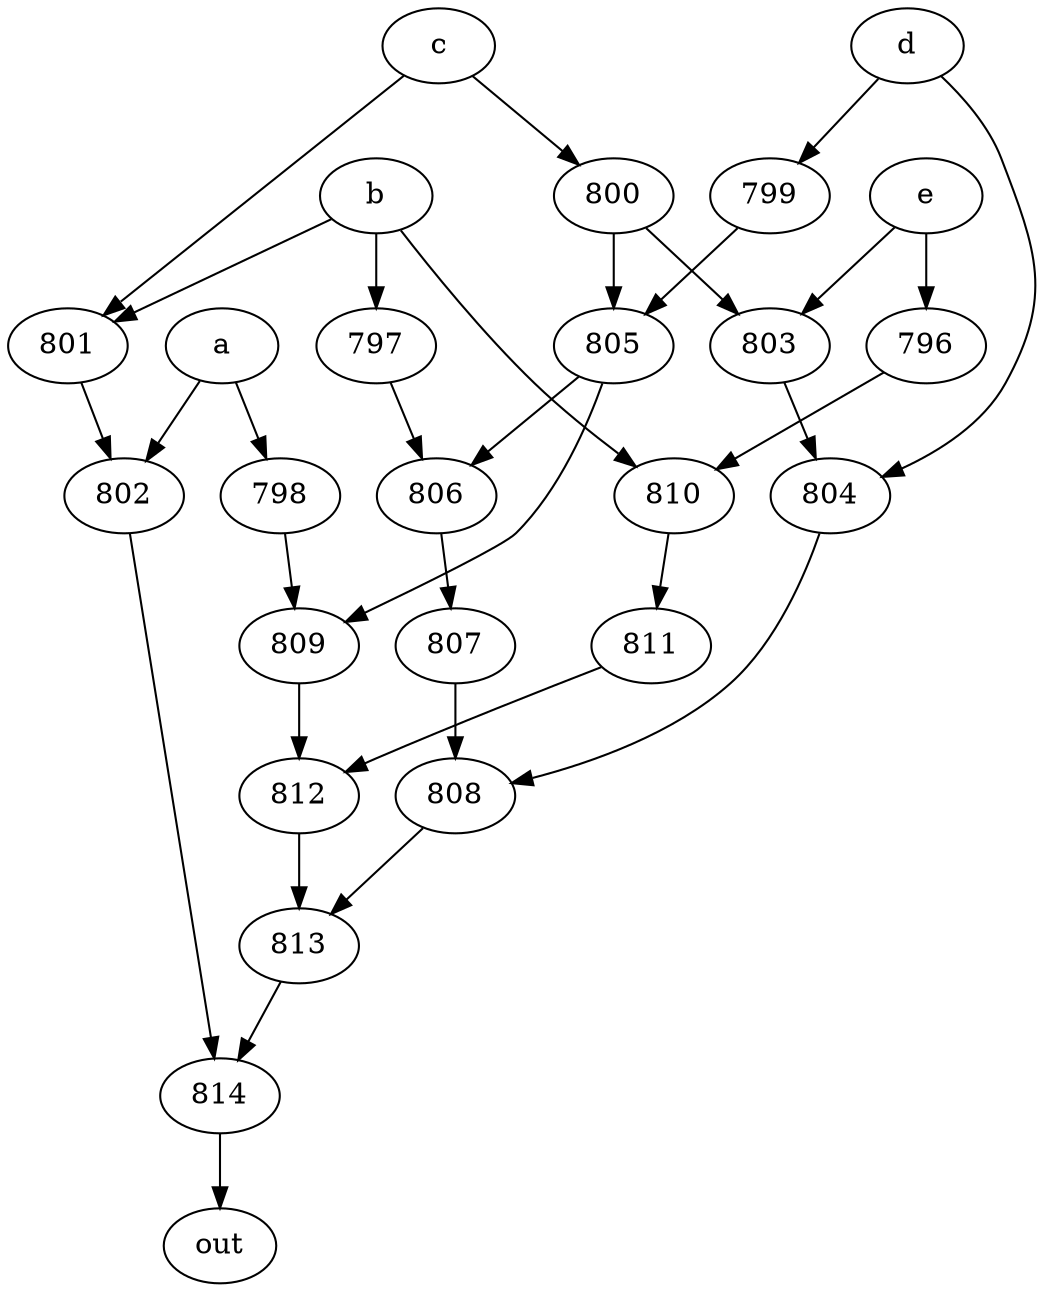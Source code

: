 strict digraph "" {
	814 -> out;
	a -> 798;
	a -> 802;
	798 -> 809;
	802 -> 814;
	809 -> 812;
	b -> 797;
	b -> 801;
	b -> 810;
	797 -> 806;
	801 -> 802;
	810 -> 811;
	806 -> 807;
	811 -> 812;
	c -> 801;
	c -> 800;
	800 -> 803;
	800 -> 805;
	803 -> 804;
	805 -> 809;
	805 -> 806;
	d -> 799;
	d -> 804;
	799 -> 805;
	804 -> 808;
	808 -> 813;
	e -> 803;
	e -> 796;
	796 -> 810;
	807 -> 808;
	812 -> 813;
	813 -> 814;
}
